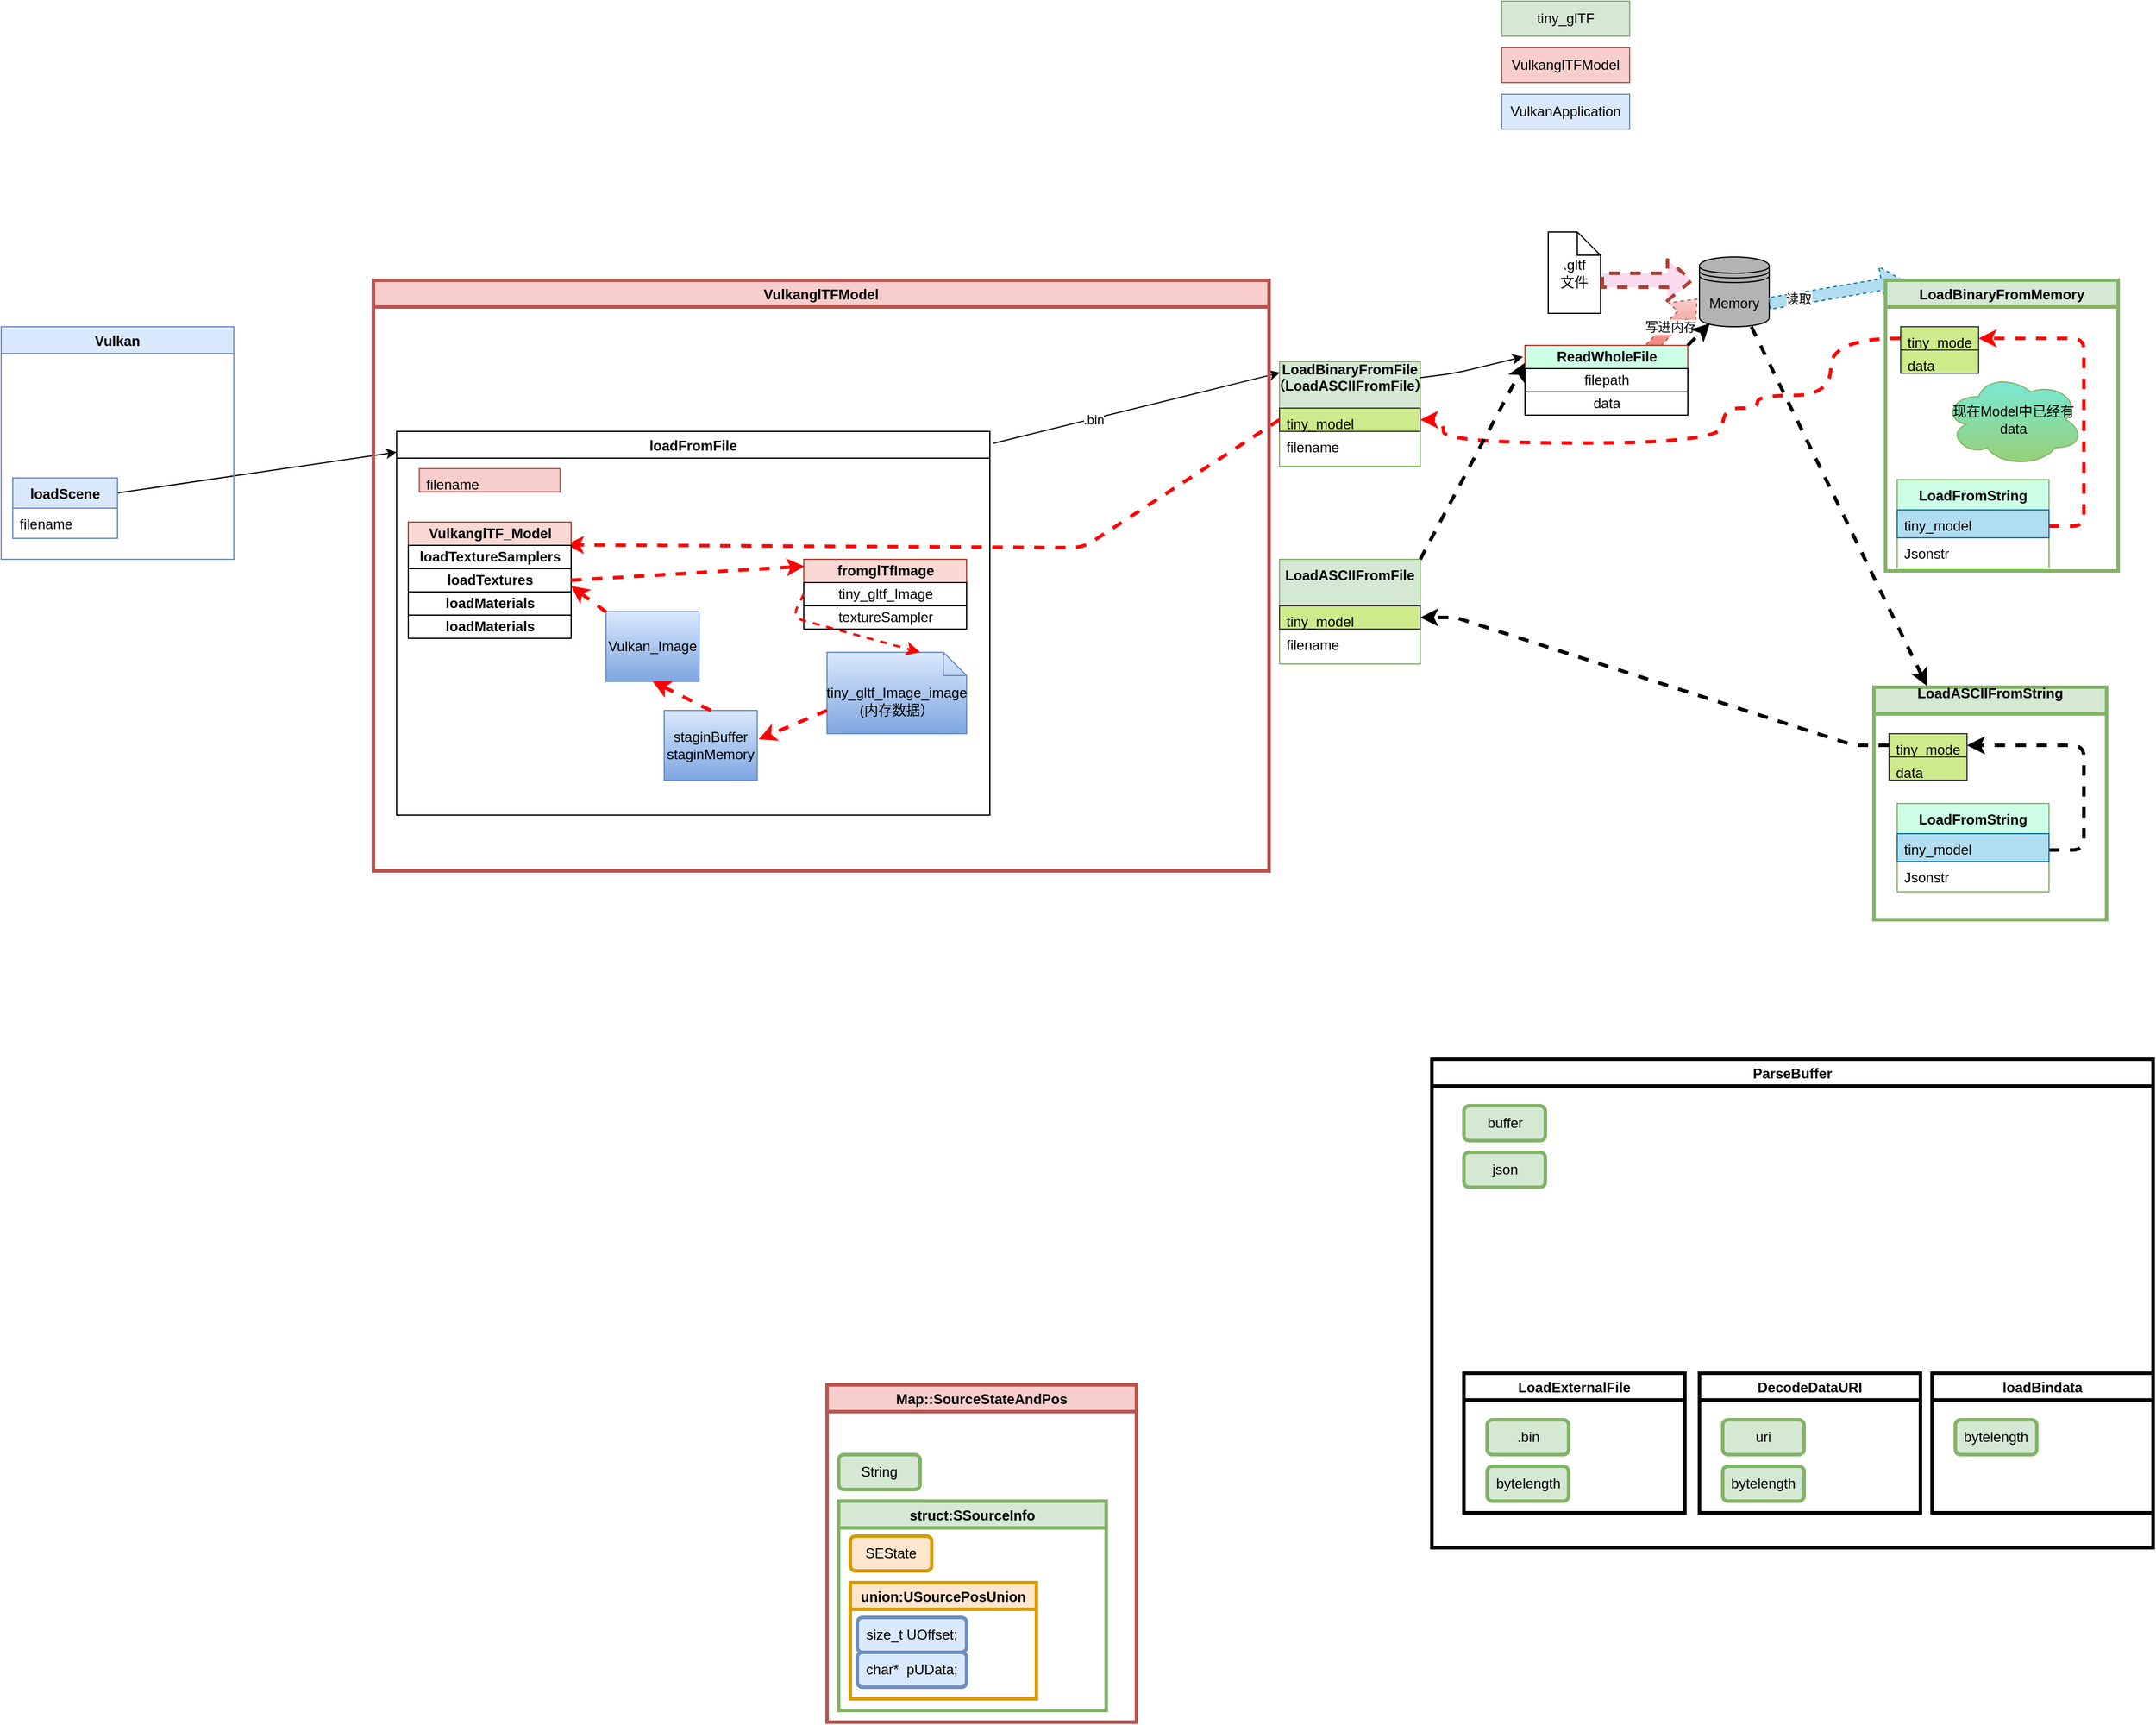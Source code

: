 <mxfile version="13.9.9" type="github">
  <diagram id="CM0YxYGdWrZJXT51vlk3" name="第 1 页">
    <mxGraphModel dx="2462" dy="839" grid="1" gridSize="10" guides="1" tooltips="1" connect="1" arrows="1" fold="1" page="1" pageScale="1" pageWidth="827" pageHeight="1169" math="0" shadow="0">
      <root>
        <mxCell id="0" />
        <mxCell id="1" parent="0" />
        <mxCell id="faCQXywONK161ndu06By-3" value="LoadBinaryFromFile&#xa;（LoadASCIIFromFile）&#xa;" style="swimlane;fontStyle=1;childLayout=stackLayout;horizontal=1;startSize=40;fillColor=#d5e8d4;horizontalStack=0;resizeParent=1;resizeParentMax=0;resizeLast=0;collapsible=1;marginBottom=0;strokeColor=#82b366;" parent="1" vertex="1">
          <mxGeometry x="339" y="310" width="121" height="90" as="geometry">
            <mxRectangle x="310" y="306" width="150" height="30" as="alternateBounds" />
          </mxGeometry>
        </mxCell>
        <mxCell id="faCQXywONK161ndu06By-4" value="tiny_model" style="text;strokeColor=#36393d;fillColor=#cdeb8b;align=left;verticalAlign=top;spacingLeft=4;spacingRight=4;overflow=hidden;rotatable=0;points=[[0,0.5],[1,0.5]];portConstraint=eastwest;" parent="faCQXywONK161ndu06By-3" vertex="1">
          <mxGeometry y="40" width="121" height="20" as="geometry" />
        </mxCell>
        <mxCell id="faCQXywONK161ndu06By-5" value="filename" style="text;strokeColor=none;fillColor=none;align=left;verticalAlign=top;spacingLeft=4;spacingRight=4;overflow=hidden;rotatable=0;points=[[0,0.5],[1,0.5]];portConstraint=eastwest;" parent="faCQXywONK161ndu06By-3" vertex="1">
          <mxGeometry y="60" width="121" height="30" as="geometry" />
        </mxCell>
        <mxCell id="faCQXywONK161ndu06By-13" value="" style="endArrow=classic;html=1;entryX=-0.017;entryY=0.151;entryDx=0;entryDy=0;entryPerimeter=0;exitX=0.995;exitY=0.154;exitDx=0;exitDy=0;exitPerimeter=0;" parent="1" source="faCQXywONK161ndu06By-3" edge="1">
          <mxGeometry width="50" height="50" relative="1" as="geometry">
            <mxPoint x="470" y="310" as="sourcePoint" />
            <mxPoint x="548.3" y="305.852" as="targetPoint" />
            <Array as="points">
              <mxPoint x="490" y="320" />
            </Array>
          </mxGeometry>
        </mxCell>
        <mxCell id="faCQXywONK161ndu06By-18" value="tiny_glTF" style="rounded=0;whiteSpace=wrap;html=1;fillColor=#d5e8d4;strokeColor=#82b366;" parent="1" vertex="1">
          <mxGeometry x="530" width="110" height="30" as="geometry" />
        </mxCell>
        <mxCell id="faCQXywONK161ndu06By-19" value="VulkanglTFModel" style="rounded=0;whiteSpace=wrap;html=1;fillColor=#f8cecc;strokeColor=#b85450;" parent="1" vertex="1">
          <mxGeometry x="530" y="40" width="110" height="30" as="geometry" />
        </mxCell>
        <mxCell id="faCQXywONK161ndu06By-20" value="VulkanApplication" style="rounded=0;whiteSpace=wrap;html=1;fillColor=#dae8fc;strokeColor=#6c8ebf;" parent="1" vertex="1">
          <mxGeometry x="530" y="80" width="110" height="30" as="geometry" />
        </mxCell>
        <mxCell id="faCQXywONK161ndu06By-25" value="" style="endArrow=classic;html=1;entryX=0;entryY=0.054;entryDx=0;entryDy=0;entryPerimeter=0;exitX=1;exitY=0.25;exitDx=0;exitDy=0;" parent="1" source="faCQXywONK161ndu06By-21" target="ajMnAxzSyxpKC6vZ1B0v-7" edge="1">
          <mxGeometry width="50" height="50" relative="1" as="geometry">
            <mxPoint x="120" y="367" as="sourcePoint" />
            <mxPoint x="-149.23" y="176.968" as="targetPoint" />
          </mxGeometry>
        </mxCell>
        <mxCell id="faCQXywONK161ndu06By-26" value="" style="endArrow=classic;html=1;entryX=0.003;entryY=0.106;entryDx=0;entryDy=0;entryPerimeter=0;exitX=1.006;exitY=0.031;exitDx=0;exitDy=0;exitPerimeter=0;" parent="1" source="ajMnAxzSyxpKC6vZ1B0v-7" target="faCQXywONK161ndu06By-3" edge="1">
          <mxGeometry width="50" height="50" relative="1" as="geometry">
            <mxPoint x="-40" y="183.0" as="sourcePoint" />
            <mxPoint x="330" y="283" as="targetPoint" />
          </mxGeometry>
        </mxCell>
        <mxCell id="faCQXywONK161ndu06By-32" value=".bin" style="edgeLabel;html=1;align=center;verticalAlign=middle;resizable=0;points=[];" parent="faCQXywONK161ndu06By-26" vertex="1" connectable="0">
          <mxGeometry x="-0.306" y="-1" relative="1" as="geometry">
            <mxPoint as="offset" />
          </mxGeometry>
        </mxCell>
        <mxCell id="faCQXywONK161ndu06By-33" value="Memory" style="shape=datastore;whiteSpace=wrap;html=1;fillColor=#B3B3B3;" parent="1" vertex="1">
          <mxGeometry x="700" y="220" width="60" height="60" as="geometry" />
        </mxCell>
        <mxCell id="faCQXywONK161ndu06By-34" value="写进内存" style="shape=flexArrow;endArrow=classic;html=1;dashed=1;strokeColor=#b85450;entryX=-0.028;entryY=0.597;entryDx=0;entryDy=0;entryPerimeter=0;exitX=1.021;exitY=0.131;exitDx=0;exitDy=0;exitPerimeter=0;gradientColor=#ea6b66;fillColor=#f8cecc;" parent="1" target="faCQXywONK161ndu06By-33" edge="1">
          <mxGeometry width="50" height="50" relative="1" as="geometry">
            <mxPoint x="652.1" y="304.812" as="sourcePoint" />
            <mxPoint x="700" y="248" as="targetPoint" />
          </mxGeometry>
        </mxCell>
        <mxCell id="faCQXywONK161ndu06By-38" value="" style="shape=flexArrow;endArrow=classic;html=1;dashed=1;strokeColor=#10739e;entryX=0.08;entryY=0.002;entryDx=0;entryDy=0;entryPerimeter=0;fillColor=#b1ddf0;" parent="1" target="ajMnAxzSyxpKC6vZ1B0v-31" edge="1">
          <mxGeometry width="50" height="50" relative="1" as="geometry">
            <mxPoint x="760" y="260" as="sourcePoint" />
            <mxPoint x="799.76" y="297.92" as="targetPoint" />
          </mxGeometry>
        </mxCell>
        <mxCell id="faCQXywONK161ndu06By-39" value="读取" style="edgeLabel;html=1;align=center;verticalAlign=middle;resizable=0;points=[];" parent="faCQXywONK161ndu06By-38" vertex="1" connectable="0">
          <mxGeometry x="-0.565" relative="1" as="geometry">
            <mxPoint as="offset" />
          </mxGeometry>
        </mxCell>
        <mxCell id="faCQXywONK161ndu06By-47" value="" style="endArrow=classic;html=1;dashed=1;strokeColor=#FF0000;exitX=0;exitY=0.5;exitDx=0;exitDy=0;strokeWidth=3;entryX=0.968;entryY=0.196;entryDx=0;entryDy=0;entryPerimeter=0;" parent="1" source="faCQXywONK161ndu06By-4" target="faCQXywONK161ndu06By-42" edge="1">
          <mxGeometry width="50" height="50" relative="1" as="geometry">
            <mxPoint x="100" y="530" as="sourcePoint" />
            <mxPoint x="150" y="480" as="targetPoint" />
            <Array as="points">
              <mxPoint x="170" y="470" />
            </Array>
          </mxGeometry>
        </mxCell>
        <mxCell id="faCQXywONK161ndu06By-53" value=".gltf&lt;br&gt;文件" style="shape=note;size=20;whiteSpace=wrap;html=1;" parent="1" vertex="1">
          <mxGeometry x="570" y="198.5" width="45" height="70" as="geometry" />
        </mxCell>
        <mxCell id="faCQXywONK161ndu06By-61" value="" style="shape=flexArrow;endArrow=classic;html=1;dashed=1;strokeColor=#ae4132;strokeWidth=3;fillColor=#FADAEE;" parent="1" edge="1">
          <mxGeometry width="50" height="50" relative="1" as="geometry">
            <mxPoint x="615" y="240" as="sourcePoint" />
            <mxPoint x="695" y="240" as="targetPoint" />
          </mxGeometry>
        </mxCell>
        <mxCell id="faCQXywONK161ndu06By-82" value="ReadWholeFile" style="swimlane;html=1;childLayout=stackLayout;resizeParent=1;resizeParentMax=0;horizontal=1;startSize=20;horizontalStack=0;strokeColor=#ae4132;fillColor=#CCFFE6;" parent="1" vertex="1">
          <mxGeometry x="550" y="296" width="140" height="60" as="geometry" />
        </mxCell>
        <mxCell id="faCQXywONK161ndu06By-83" value="&lt;span style=&quot;font-weight: 400 ; text-align: left&quot;&gt;filepath&lt;/span&gt;" style="swimlane;html=1;startSize=20;horizontal=0;" parent="faCQXywONK161ndu06By-82" vertex="1" collapsed="1">
          <mxGeometry y="20" width="140" height="20" as="geometry">
            <mxRectangle y="20" width="210" height="120" as="alternateBounds" />
          </mxGeometry>
        </mxCell>
        <mxCell id="faCQXywONK161ndu06By-84" value="&lt;span style=&quot;font-weight: normal&quot;&gt;data&lt;/span&gt;" style="swimlane;html=1;startSize=20;horizontal=0;" parent="faCQXywONK161ndu06By-82" vertex="1" collapsed="1">
          <mxGeometry y="40" width="140" height="20" as="geometry">
            <mxRectangle y="40" width="210" height="120" as="alternateBounds" />
          </mxGeometry>
        </mxCell>
        <mxCell id="faCQXywONK161ndu06By-88" value="" style="endArrow=classic;html=1;dashed=1;edgeStyle=orthogonalEdgeStyle;curved=1;strokeColor=#FF0000;strokeWidth=3;exitX=0;exitY=0.5;exitDx=0;exitDy=0;entryX=1;entryY=0.5;entryDx=0;entryDy=0;" parent="1" source="ajMnAxzSyxpKC6vZ1B0v-32" target="faCQXywONK161ndu06By-4" edge="1">
          <mxGeometry width="50" height="50" relative="1" as="geometry">
            <mxPoint x="790" y="339" as="sourcePoint" />
            <mxPoint x="690" y="344.49" as="targetPoint" />
            <Array as="points">
              <mxPoint x="813" y="339" />
              <mxPoint x="750" y="339" />
              <mxPoint x="750" y="350" />
              <mxPoint x="720" y="350" />
              <mxPoint x="720" y="380" />
              <mxPoint x="480" y="380" />
              <mxPoint x="480" y="360" />
            </Array>
          </mxGeometry>
        </mxCell>
        <mxCell id="ajMnAxzSyxpKC6vZ1B0v-1" value="Vulkan" style="swimlane;fillColor=#dae8fc;strokeColor=#6c8ebf;" vertex="1" parent="1">
          <mxGeometry x="-760" y="280" width="200" height="200" as="geometry" />
        </mxCell>
        <mxCell id="faCQXywONK161ndu06By-21" value="loadScene" style="swimlane;fontStyle=1;childLayout=stackLayout;horizontal=1;startSize=26;fillColor=#dae8fc;horizontalStack=0;resizeParent=1;resizeParentMax=0;resizeLast=0;collapsible=1;marginBottom=0;strokeColor=#6c8ebf;" parent="ajMnAxzSyxpKC6vZ1B0v-1" vertex="1">
          <mxGeometry x="10" y="130" width="90" height="52" as="geometry" />
        </mxCell>
        <mxCell id="faCQXywONK161ndu06By-22" value="filename" style="text;strokeColor=none;fillColor=none;align=left;verticalAlign=top;spacingLeft=4;spacingRight=4;overflow=hidden;rotatable=0;points=[[0,0.5],[1,0.5]];portConstraint=eastwest;" parent="faCQXywONK161ndu06By-21" vertex="1">
          <mxGeometry y="26" width="90" height="26" as="geometry" />
        </mxCell>
        <mxCell id="ajMnAxzSyxpKC6vZ1B0v-2" value="VulkanglTFModel" style="swimlane;startSize=23;fillColor=#f8cecc;strokeColor=#b85450;strokeWidth=3;" vertex="1" parent="1">
          <mxGeometry x="-440" y="240" width="770" height="508" as="geometry">
            <mxRectangle x="-200" y="310" width="130" height="23" as="alternateBounds" />
          </mxGeometry>
        </mxCell>
        <mxCell id="ajMnAxzSyxpKC6vZ1B0v-7" value="loadFromFile" style="swimlane;" vertex="1" parent="ajMnAxzSyxpKC6vZ1B0v-2">
          <mxGeometry x="20" y="130" width="510" height="330" as="geometry" />
        </mxCell>
        <mxCell id="faCQXywONK161ndu06By-42" value="VulkanglTF_Model" style="swimlane;html=1;childLayout=stackLayout;resizeParent=1;resizeParentMax=0;horizontal=1;startSize=20;horizontalStack=0;fillColor=#fad9d5;strokeColor=#ae4132;" parent="ajMnAxzSyxpKC6vZ1B0v-7" vertex="1">
          <mxGeometry x="10" y="78" width="140" height="100" as="geometry">
            <mxRectangle x="10" y="480" width="140" height="20" as="alternateBounds" />
          </mxGeometry>
        </mxCell>
        <mxCell id="faCQXywONK161ndu06By-43" value="loadTextureSamplers" style="swimlane;html=1;startSize=20;horizontal=0;" parent="faCQXywONK161ndu06By-42" vertex="1" collapsed="1">
          <mxGeometry y="20" width="140" height="20" as="geometry">
            <mxRectangle y="20" width="210" height="120" as="alternateBounds" />
          </mxGeometry>
        </mxCell>
        <mxCell id="faCQXywONK161ndu06By-44" value="loadTextures" style="swimlane;html=1;startSize=20;horizontal=0;" parent="faCQXywONK161ndu06By-42" vertex="1" collapsed="1">
          <mxGeometry y="40" width="140" height="20" as="geometry">
            <mxRectangle y="40" width="140" height="120" as="alternateBounds" />
          </mxGeometry>
        </mxCell>
        <mxCell id="faCQXywONK161ndu06By-45" value="loadMaterials" style="swimlane;html=1;startSize=20;horizontal=0;" parent="faCQXywONK161ndu06By-42" vertex="1" collapsed="1">
          <mxGeometry y="60" width="140" height="20" as="geometry">
            <mxRectangle y="60" width="140" height="120" as="alternateBounds" />
          </mxGeometry>
        </mxCell>
        <mxCell id="faCQXywONK161ndu06By-51" value="loadMaterials" style="swimlane;html=1;startSize=20;horizontal=0;" parent="faCQXywONK161ndu06By-42" vertex="1" collapsed="1">
          <mxGeometry y="80" width="140" height="20" as="geometry">
            <mxRectangle y="60" width="140" height="120" as="alternateBounds" />
          </mxGeometry>
        </mxCell>
        <mxCell id="ajMnAxzSyxpKC6vZ1B0v-6" value="filename" style="text;strokeColor=#b85450;fillColor=#f8cecc;align=left;verticalAlign=top;spacingLeft=4;spacingRight=4;overflow=hidden;rotatable=0;points=[[0,0.5],[1,0.5]];portConstraint=eastwest;" vertex="1" parent="ajMnAxzSyxpKC6vZ1B0v-7">
          <mxGeometry x="19.5" y="32" width="121" height="20" as="geometry" />
        </mxCell>
        <mxCell id="faCQXywONK161ndu06By-106" value="Vulkan_Image" style="rounded=0;whiteSpace=wrap;html=1;fillColor=#dae8fc;gradientColor=#7ea6e0;strokeColor=#6c8ebf;" parent="ajMnAxzSyxpKC6vZ1B0v-7" vertex="1">
          <mxGeometry x="180" y="155" width="80" height="60" as="geometry" />
        </mxCell>
        <mxCell id="faCQXywONK161ndu06By-109" value="" style="endArrow=classic;html=1;strokeWidth=3;fillColor=#fff2cc;entryX=1;entryY=0.75;entryDx=0;entryDy=0;gradientColor=#ffd966;dashed=1;strokeColor=#FF0000;" parent="ajMnAxzSyxpKC6vZ1B0v-7" source="faCQXywONK161ndu06By-106" target="faCQXywONK161ndu06By-44" edge="1">
          <mxGeometry width="50" height="50" relative="1" as="geometry">
            <mxPoint x="420" y="170" as="sourcePoint" />
            <mxPoint x="470" y="120" as="targetPoint" />
          </mxGeometry>
        </mxCell>
        <mxCell id="faCQXywONK161ndu06By-100" value="staginBuffer&lt;br&gt;staginMemory" style="rounded=0;whiteSpace=wrap;html=1;fillColor=#dae8fc;gradientColor=#7ea6e0;strokeColor=#6c8ebf;" parent="ajMnAxzSyxpKC6vZ1B0v-7" vertex="1">
          <mxGeometry x="230" y="240" width="80" height="60" as="geometry" />
        </mxCell>
        <mxCell id="faCQXywONK161ndu06By-108" value="" style="endArrow=classic;html=1;strokeWidth=3;fillColor=#fff2cc;entryX=0.5;entryY=1;entryDx=0;entryDy=0;gradientColor=#ffd966;exitX=0.5;exitY=0;exitDx=0;exitDy=0;strokeColor=#FF0000;dashed=1;" parent="ajMnAxzSyxpKC6vZ1B0v-7" source="faCQXywONK161ndu06By-100" target="faCQXywONK161ndu06By-106" edge="1">
          <mxGeometry width="50" height="50" relative="1" as="geometry">
            <mxPoint x="460" y="270" as="sourcePoint" />
            <mxPoint x="510" y="220" as="targetPoint" />
          </mxGeometry>
        </mxCell>
        <mxCell id="faCQXywONK161ndu06By-97" value="&lt;br&gt;tiny_gltf_Image_image&lt;br&gt;(内存数据）" style="shape=note;size=20;whiteSpace=wrap;html=1;fillColor=#dae8fc;gradientColor=#7ea6e0;strokeColor=#6c8ebf;" parent="ajMnAxzSyxpKC6vZ1B0v-7" vertex="1">
          <mxGeometry x="370" y="190" width="120" height="70" as="geometry" />
        </mxCell>
        <mxCell id="faCQXywONK161ndu06By-89" value="fromglTfImage" style="swimlane;html=1;childLayout=stackLayout;resizeParent=1;resizeParentMax=0;horizontal=1;startSize=20;horizontalStack=0;fillColor=#fad9d5;strokeColor=#ae4132;" parent="ajMnAxzSyxpKC6vZ1B0v-7" vertex="1">
          <mxGeometry x="350" y="110" width="140" height="60" as="geometry" />
        </mxCell>
        <mxCell id="faCQXywONK161ndu06By-90" value="&lt;span style=&quot;font-weight: normal&quot;&gt;tiny_gltf_Image&lt;/span&gt;" style="swimlane;html=1;startSize=20;horizontal=0;" parent="faCQXywONK161ndu06By-89" vertex="1" collapsed="1">
          <mxGeometry y="20" width="140" height="20" as="geometry">
            <mxRectangle y="20" width="140" height="120" as="alternateBounds" />
          </mxGeometry>
        </mxCell>
        <mxCell id="faCQXywONK161ndu06By-91" value="&lt;span style=&quot;font-weight: normal&quot;&gt;textureSampler&lt;/span&gt;" style="swimlane;html=1;startSize=20;horizontal=0;" parent="faCQXywONK161ndu06By-89" vertex="1" collapsed="1">
          <mxGeometry y="40" width="140" height="20" as="geometry">
            <mxRectangle y="40" width="210" height="120" as="alternateBounds" />
          </mxGeometry>
        </mxCell>
        <mxCell id="faCQXywONK161ndu06By-105" value="" style="endArrow=classic;html=1;strokeWidth=2;fillColor=#ffcd28;exitX=0;exitY=0.5;exitDx=0;exitDy=0;entryX=0.667;entryY=0;entryDx=0;entryDy=0;entryPerimeter=0;gradientColor=#ffa500;strokeColor=#FF0000;dashed=1;" parent="ajMnAxzSyxpKC6vZ1B0v-7" source="faCQXywONK161ndu06By-90" target="faCQXywONK161ndu06By-97" edge="1">
          <mxGeometry width="50" height="50" relative="1" as="geometry">
            <mxPoint x="740" y="250" as="sourcePoint" />
            <mxPoint x="790" y="200" as="targetPoint" />
            <Array as="points">
              <mxPoint x="340" y="160" />
            </Array>
          </mxGeometry>
        </mxCell>
        <mxCell id="faCQXywONK161ndu06By-94" value="" style="endArrow=classic;html=1;strokeWidth=3;fillColor=#f8cecc;entryX=0.004;entryY=0.1;entryDx=0;entryDy=0;entryPerimeter=0;exitX=1;exitY=0.5;exitDx=0;exitDy=0;gradientColor=#ea6b66;strokeColor=#FF0000;dashed=1;" parent="ajMnAxzSyxpKC6vZ1B0v-7" source="faCQXywONK161ndu06By-44" target="faCQXywONK161ndu06By-89" edge="1">
          <mxGeometry width="50" height="50" relative="1" as="geometry">
            <mxPoint x="560" y="150" as="sourcePoint" />
            <mxPoint x="600" y="100" as="targetPoint" />
          </mxGeometry>
        </mxCell>
        <mxCell id="ajMnAxzSyxpKC6vZ1B0v-9" value="" style="endArrow=classic;html=1;entryX=1.015;entryY=0.415;entryDx=0;entryDy=0;entryPerimeter=0;fillColor=#ffe6cc;strokeWidth=3;strokeColor=#FF0000;dashed=1;" edge="1" parent="ajMnAxzSyxpKC6vZ1B0v-7" target="faCQXywONK161ndu06By-100">
          <mxGeometry width="50" height="50" relative="1" as="geometry">
            <mxPoint x="370" y="240" as="sourcePoint" />
            <mxPoint x="420" y="190" as="targetPoint" />
          </mxGeometry>
        </mxCell>
        <mxCell id="ajMnAxzSyxpKC6vZ1B0v-14" value="LoadASCIIFromFile&#xa;" style="swimlane;fontStyle=1;childLayout=stackLayout;horizontal=1;startSize=40;fillColor=#d5e8d4;horizontalStack=0;resizeParent=1;resizeParentMax=0;resizeLast=0;collapsible=1;marginBottom=0;strokeColor=#82b366;" vertex="1" parent="1">
          <mxGeometry x="339" y="480" width="121" height="90" as="geometry">
            <mxRectangle x="310" y="306" width="150" height="30" as="alternateBounds" />
          </mxGeometry>
        </mxCell>
        <mxCell id="ajMnAxzSyxpKC6vZ1B0v-15" value="tiny_model" style="text;strokeColor=#36393d;fillColor=#cdeb8b;align=left;verticalAlign=top;spacingLeft=4;spacingRight=4;overflow=hidden;rotatable=0;points=[[0,0.5],[1,0.5]];portConstraint=eastwest;" vertex="1" parent="ajMnAxzSyxpKC6vZ1B0v-14">
          <mxGeometry y="40" width="121" height="20" as="geometry" />
        </mxCell>
        <mxCell id="ajMnAxzSyxpKC6vZ1B0v-16" value="filename" style="text;strokeColor=none;fillColor=none;align=left;verticalAlign=top;spacingLeft=4;spacingRight=4;overflow=hidden;rotatable=0;points=[[0,0.5],[1,0.5]];portConstraint=eastwest;" vertex="1" parent="ajMnAxzSyxpKC6vZ1B0v-14">
          <mxGeometry y="60" width="121" height="30" as="geometry" />
        </mxCell>
        <mxCell id="ajMnAxzSyxpKC6vZ1B0v-17" value="" style="endArrow=classic;html=1;strokeWidth=3;entryX=0;entryY=0.25;entryDx=0;entryDy=0;dashed=1;" edge="1" parent="1" target="faCQXywONK161ndu06By-82">
          <mxGeometry width="50" height="50" relative="1" as="geometry">
            <mxPoint x="460" y="480" as="sourcePoint" />
            <mxPoint x="510" y="430" as="targetPoint" />
          </mxGeometry>
        </mxCell>
        <mxCell id="ajMnAxzSyxpKC6vZ1B0v-18" value="" style="endArrow=classic;html=1;strokeWidth=3;entryX=0.15;entryY=0.95;entryDx=0;entryDy=0;dashed=1;entryPerimeter=0;" edge="1" parent="1" target="faCQXywONK161ndu06By-33">
          <mxGeometry width="50" height="50" relative="1" as="geometry">
            <mxPoint x="690" y="296" as="sourcePoint" />
            <mxPoint x="780" y="127" as="targetPoint" />
          </mxGeometry>
        </mxCell>
        <mxCell id="ajMnAxzSyxpKC6vZ1B0v-23" value="LoadASCIIFromString&#xa;" style="swimlane;strokeWidth=3;fillColor=#d5e8d4;strokeColor=#82b366;" vertex="1" parent="1">
          <mxGeometry x="850" y="590" width="200" height="200" as="geometry" />
        </mxCell>
        <mxCell id="ajMnAxzSyxpKC6vZ1B0v-20" value="tiny_model" style="text;strokeColor=#36393d;fillColor=#cdeb8b;align=left;verticalAlign=top;spacingLeft=4;spacingRight=4;overflow=hidden;rotatable=0;points=[[0,0.5],[1,0.5]];portConstraint=eastwest;" vertex="1" parent="ajMnAxzSyxpKC6vZ1B0v-23">
          <mxGeometry x="13" y="40" width="67" height="20" as="geometry" />
        </mxCell>
        <mxCell id="ajMnAxzSyxpKC6vZ1B0v-24" value="data" style="text;strokeColor=#36393d;fillColor=#cdeb8b;align=left;verticalAlign=top;spacingLeft=4;spacingRight=4;overflow=hidden;rotatable=0;points=[[0,0.5],[1,0.5]];portConstraint=eastwest;" vertex="1" parent="ajMnAxzSyxpKC6vZ1B0v-23">
          <mxGeometry x="13" y="60" width="67" height="20" as="geometry" />
        </mxCell>
        <mxCell id="ajMnAxzSyxpKC6vZ1B0v-26" value="LoadFromString" style="swimlane;fontStyle=1;childLayout=stackLayout;horizontal=1;startSize=26;horizontalStack=0;resizeParent=1;resizeParentMax=0;resizeLast=0;collapsible=1;marginBottom=0;strokeColor=#82b366;fillColor=#CCFFE6;" vertex="1" parent="ajMnAxzSyxpKC6vZ1B0v-23">
          <mxGeometry x="20" y="100" width="130.5" height="76" as="geometry" />
        </mxCell>
        <mxCell id="ajMnAxzSyxpKC6vZ1B0v-29" value="" style="endArrow=classic;html=1;dashed=1;strokeColor=#000000;strokeWidth=3;entryX=1;entryY=0.5;entryDx=0;entryDy=0;edgeStyle=entityRelationEdgeStyle;" edge="1" parent="ajMnAxzSyxpKC6vZ1B0v-26" target="ajMnAxzSyxpKC6vZ1B0v-20">
          <mxGeometry width="50" height="50" relative="1" as="geometry">
            <mxPoint x="130.5" y="40" as="sourcePoint" />
            <mxPoint x="180.5" y="-10" as="targetPoint" />
          </mxGeometry>
        </mxCell>
        <mxCell id="ajMnAxzSyxpKC6vZ1B0v-27" value="tiny_model" style="text;strokeColor=#10739e;fillColor=#b1ddf0;align=left;verticalAlign=top;spacingLeft=4;spacingRight=4;overflow=hidden;rotatable=0;points=[[0,0.5],[1,0.5]];portConstraint=eastwest;" vertex="1" parent="ajMnAxzSyxpKC6vZ1B0v-26">
          <mxGeometry y="26" width="130.5" height="24" as="geometry" />
        </mxCell>
        <mxCell id="ajMnAxzSyxpKC6vZ1B0v-28" value="Jsonstr" style="text;strokeColor=none;fillColor=none;align=left;verticalAlign=top;spacingLeft=4;spacingRight=4;overflow=hidden;rotatable=0;points=[[0,0.5],[1,0.5]];portConstraint=eastwest;" vertex="1" parent="ajMnAxzSyxpKC6vZ1B0v-26">
          <mxGeometry y="50" width="130.5" height="26" as="geometry" />
        </mxCell>
        <mxCell id="ajMnAxzSyxpKC6vZ1B0v-22" value="" style="endArrow=classic;html=1;strokeWidth=3;entryX=0.228;entryY=-0.005;entryDx=0;entryDy=0;dashed=1;entryPerimeter=0;" edge="1" parent="1" source="faCQXywONK161ndu06By-33" target="ajMnAxzSyxpKC6vZ1B0v-23">
          <mxGeometry width="50" height="50" relative="1" as="geometry">
            <mxPoint x="763" y="315" as="sourcePoint" />
            <mxPoint x="823" y="485" as="targetPoint" />
          </mxGeometry>
        </mxCell>
        <mxCell id="ajMnAxzSyxpKC6vZ1B0v-30" style="edgeStyle=entityRelationEdgeStyle;rounded=0;orthogonalLoop=1;jettySize=auto;html=1;entryX=1;entryY=0.5;entryDx=0;entryDy=0;dashed=1;strokeColor=#000000;strokeWidth=3;" edge="1" parent="1" source="ajMnAxzSyxpKC6vZ1B0v-20" target="ajMnAxzSyxpKC6vZ1B0v-15">
          <mxGeometry relative="1" as="geometry" />
        </mxCell>
        <mxCell id="ajMnAxzSyxpKC6vZ1B0v-31" value="LoadBinaryFromMemory" style="swimlane;strokeWidth=3;fillColor=#d5e8d4;strokeColor=#82b366;" vertex="1" parent="1">
          <mxGeometry x="860" y="240" width="200" height="250" as="geometry" />
        </mxCell>
        <mxCell id="ajMnAxzSyxpKC6vZ1B0v-32" value="tiny_model" style="text;strokeColor=#36393d;fillColor=#cdeb8b;align=left;verticalAlign=top;spacingLeft=4;spacingRight=4;overflow=hidden;rotatable=0;points=[[0,0.5],[1,0.5]];portConstraint=eastwest;" vertex="1" parent="ajMnAxzSyxpKC6vZ1B0v-31">
          <mxGeometry x="13" y="40" width="67" height="20" as="geometry" />
        </mxCell>
        <mxCell id="ajMnAxzSyxpKC6vZ1B0v-33" value="data" style="text;strokeColor=#36393d;fillColor=#cdeb8b;align=left;verticalAlign=top;spacingLeft=4;spacingRight=4;overflow=hidden;rotatable=0;points=[[0,0.5],[1,0.5]];portConstraint=eastwest;" vertex="1" parent="ajMnAxzSyxpKC6vZ1B0v-31">
          <mxGeometry x="13" y="60" width="67" height="20" as="geometry" />
        </mxCell>
        <mxCell id="ajMnAxzSyxpKC6vZ1B0v-34" value="LoadFromString" style="swimlane;fontStyle=1;childLayout=stackLayout;horizontal=1;startSize=26;horizontalStack=0;resizeParent=1;resizeParentMax=0;resizeLast=0;collapsible=1;marginBottom=0;strokeColor=#82b366;fillColor=#CCFFE6;" vertex="1" parent="ajMnAxzSyxpKC6vZ1B0v-31">
          <mxGeometry x="10" y="171.5" width="130.5" height="76" as="geometry" />
        </mxCell>
        <mxCell id="ajMnAxzSyxpKC6vZ1B0v-35" value="" style="endArrow=classic;html=1;dashed=1;strokeWidth=3;entryX=1;entryY=0.5;entryDx=0;entryDy=0;edgeStyle=entityRelationEdgeStyle;strokeColor=#FF0000;" edge="1" parent="ajMnAxzSyxpKC6vZ1B0v-34" target="ajMnAxzSyxpKC6vZ1B0v-32">
          <mxGeometry width="50" height="50" relative="1" as="geometry">
            <mxPoint x="130.5" y="40" as="sourcePoint" />
            <mxPoint x="180.5" y="-10" as="targetPoint" />
          </mxGeometry>
        </mxCell>
        <mxCell id="ajMnAxzSyxpKC6vZ1B0v-36" value="tiny_model" style="text;strokeColor=#10739e;fillColor=#b1ddf0;align=left;verticalAlign=top;spacingLeft=4;spacingRight=4;overflow=hidden;rotatable=0;points=[[0,0.5],[1,0.5]];portConstraint=eastwest;" vertex="1" parent="ajMnAxzSyxpKC6vZ1B0v-34">
          <mxGeometry y="26" width="130.5" height="24" as="geometry" />
        </mxCell>
        <mxCell id="ajMnAxzSyxpKC6vZ1B0v-37" value="Jsonstr" style="text;strokeColor=none;fillColor=none;align=left;verticalAlign=top;spacingLeft=4;spacingRight=4;overflow=hidden;rotatable=0;points=[[0,0.5],[1,0.5]];portConstraint=eastwest;" vertex="1" parent="ajMnAxzSyxpKC6vZ1B0v-34">
          <mxGeometry y="50" width="130.5" height="26" as="geometry" />
        </mxCell>
        <mxCell id="faCQXywONK161ndu06By-40" value="现在Model中已经有data" style="ellipse;shape=cloud;whiteSpace=wrap;html=1;gradientColor=#97d077;strokeColor=#82b366;fillColor=#79E8D5;" parent="ajMnAxzSyxpKC6vZ1B0v-31" vertex="1">
          <mxGeometry x="50" y="80" width="120" height="80" as="geometry" />
        </mxCell>
        <mxCell id="ajMnAxzSyxpKC6vZ1B0v-38" value="Map::SourceStateAndPos" style="swimlane;strokeWidth=3;fillColor=#f8cecc;strokeColor=#b85450;" vertex="1" parent="1">
          <mxGeometry x="-50" y="1190" width="266" height="290" as="geometry" />
        </mxCell>
        <mxCell id="ajMnAxzSyxpKC6vZ1B0v-39" value="String" style="rounded=1;whiteSpace=wrap;html=1;strokeWidth=3;fillColor=#d5e8d4;strokeColor=#82b366;" vertex="1" parent="ajMnAxzSyxpKC6vZ1B0v-38">
          <mxGeometry x="10" y="60" width="70" height="30" as="geometry" />
        </mxCell>
        <mxCell id="ajMnAxzSyxpKC6vZ1B0v-40" value="struct:SSourceInfo" style="swimlane;strokeWidth=3;fillColor=#d5e8d4;strokeColor=#82b366;" vertex="1" parent="ajMnAxzSyxpKC6vZ1B0v-38">
          <mxGeometry x="10" y="100" width="230" height="180" as="geometry" />
        </mxCell>
        <mxCell id="ajMnAxzSyxpKC6vZ1B0v-41" value="SEState" style="rounded=1;whiteSpace=wrap;html=1;strokeWidth=3;fillColor=#ffe6cc;strokeColor=#d79b00;" vertex="1" parent="ajMnAxzSyxpKC6vZ1B0v-40">
          <mxGeometry x="10" y="30" width="70" height="30" as="geometry" />
        </mxCell>
        <mxCell id="ajMnAxzSyxpKC6vZ1B0v-42" value="union:USourcePosUnion" style="swimlane;strokeWidth=3;fillColor=#ffe6cc;strokeColor=#d79b00;" vertex="1" parent="ajMnAxzSyxpKC6vZ1B0v-40">
          <mxGeometry x="10" y="70" width="160" height="100" as="geometry" />
        </mxCell>
        <mxCell id="ajMnAxzSyxpKC6vZ1B0v-52" value="size_t UOffset;" style="rounded=1;whiteSpace=wrap;html=1;strokeWidth=3;fillColor=#dae8fc;strokeColor=#6c8ebf;" vertex="1" parent="ajMnAxzSyxpKC6vZ1B0v-42">
          <mxGeometry x="6" y="30" width="94" height="30" as="geometry" />
        </mxCell>
        <mxCell id="ajMnAxzSyxpKC6vZ1B0v-53" value="char*&amp;nbsp; pUData;" style="rounded=1;whiteSpace=wrap;html=1;strokeWidth=3;fillColor=#dae8fc;strokeColor=#6c8ebf;" vertex="1" parent="ajMnAxzSyxpKC6vZ1B0v-42">
          <mxGeometry x="6" y="60" width="94" height="30" as="geometry" />
        </mxCell>
        <mxCell id="ajMnAxzSyxpKC6vZ1B0v-59" value="ParseBuffer" style="swimlane;strokeWidth=3;" vertex="1" parent="1">
          <mxGeometry x="470" y="910" width="620" height="420" as="geometry" />
        </mxCell>
        <mxCell id="ajMnAxzSyxpKC6vZ1B0v-60" value="buffer" style="rounded=1;whiteSpace=wrap;html=1;strokeWidth=3;fillColor=#d5e8d4;strokeColor=#82b366;" vertex="1" parent="ajMnAxzSyxpKC6vZ1B0v-59">
          <mxGeometry x="27.5" y="40" width="70" height="30" as="geometry" />
        </mxCell>
        <mxCell id="ajMnAxzSyxpKC6vZ1B0v-61" value="json" style="rounded=1;whiteSpace=wrap;html=1;strokeWidth=3;fillColor=#d5e8d4;strokeColor=#82b366;" vertex="1" parent="ajMnAxzSyxpKC6vZ1B0v-59">
          <mxGeometry x="27.5" y="80" width="70" height="30" as="geometry" />
        </mxCell>
        <mxCell id="ajMnAxzSyxpKC6vZ1B0v-54" value="LoadExternalFile" style="swimlane;strokeWidth=3;" vertex="1" parent="ajMnAxzSyxpKC6vZ1B0v-59">
          <mxGeometry x="27.5" y="270" width="190" height="120" as="geometry" />
        </mxCell>
        <mxCell id="ajMnAxzSyxpKC6vZ1B0v-55" value=".bin" style="rounded=1;whiteSpace=wrap;html=1;strokeWidth=3;fillColor=#d5e8d4;strokeColor=#82b366;" vertex="1" parent="ajMnAxzSyxpKC6vZ1B0v-54">
          <mxGeometry x="20" y="40" width="70" height="30" as="geometry" />
        </mxCell>
        <mxCell id="ajMnAxzSyxpKC6vZ1B0v-58" value="bytelength" style="rounded=1;whiteSpace=wrap;html=1;strokeWidth=3;fillColor=#d5e8d4;strokeColor=#82b366;" vertex="1" parent="ajMnAxzSyxpKC6vZ1B0v-54">
          <mxGeometry x="20" y="80" width="70" height="30" as="geometry" />
        </mxCell>
        <mxCell id="ajMnAxzSyxpKC6vZ1B0v-62" value="DecodeDataURI" style="swimlane;strokeWidth=3;" vertex="1" parent="ajMnAxzSyxpKC6vZ1B0v-59">
          <mxGeometry x="230" y="270" width="190" height="120" as="geometry" />
        </mxCell>
        <mxCell id="ajMnAxzSyxpKC6vZ1B0v-63" value="uri" style="rounded=1;whiteSpace=wrap;html=1;strokeWidth=3;fillColor=#d5e8d4;strokeColor=#82b366;" vertex="1" parent="ajMnAxzSyxpKC6vZ1B0v-62">
          <mxGeometry x="20" y="40" width="70" height="30" as="geometry" />
        </mxCell>
        <mxCell id="ajMnAxzSyxpKC6vZ1B0v-64" value="bytelength" style="rounded=1;whiteSpace=wrap;html=1;strokeWidth=3;fillColor=#d5e8d4;strokeColor=#82b366;" vertex="1" parent="ajMnAxzSyxpKC6vZ1B0v-62">
          <mxGeometry x="20" y="80" width="70" height="30" as="geometry" />
        </mxCell>
        <mxCell id="ajMnAxzSyxpKC6vZ1B0v-65" value="loadBindata" style="swimlane;strokeWidth=3;" vertex="1" parent="ajMnAxzSyxpKC6vZ1B0v-59">
          <mxGeometry x="430" y="270" width="190" height="120" as="geometry" />
        </mxCell>
        <mxCell id="ajMnAxzSyxpKC6vZ1B0v-66" value="bytelength" style="rounded=1;whiteSpace=wrap;html=1;strokeWidth=3;fillColor=#d5e8d4;strokeColor=#82b366;" vertex="1" parent="ajMnAxzSyxpKC6vZ1B0v-65">
          <mxGeometry x="20" y="40" width="70" height="30" as="geometry" />
        </mxCell>
      </root>
    </mxGraphModel>
  </diagram>
</mxfile>
